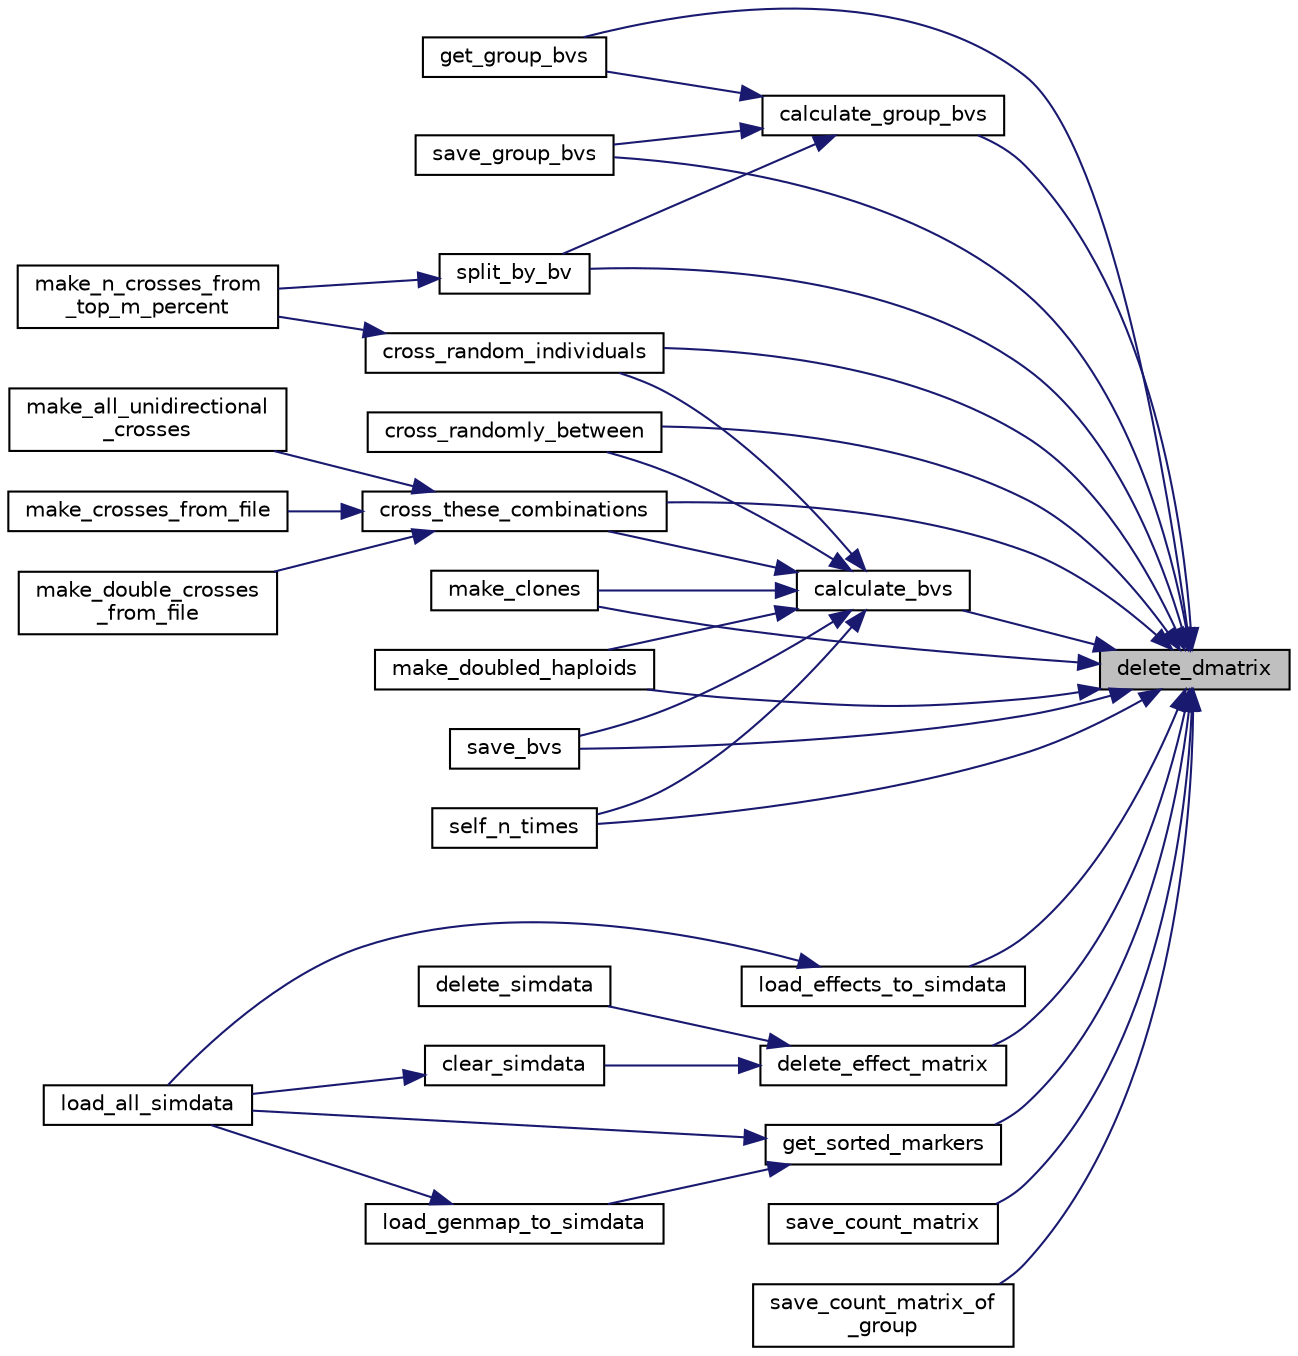 digraph "delete_dmatrix"
{
 // LATEX_PDF_SIZE
  edge [fontname="Helvetica",fontsize="10",labelfontname="Helvetica",labelfontsize="10"];
  node [fontname="Helvetica",fontsize="10",shape=record];
  rankdir="RL";
  Node1 [label="delete_dmatrix",height=0.2,width=0.4,color="black", fillcolor="grey75", style="filled", fontcolor="black",tooltip="Deletes a DecimalMatrix and frees its memory."];
  Node1 -> Node2 [dir="back",color="midnightblue",fontsize="10",style="solid",fontname="Helvetica"];
  Node2 [label="calculate_bvs",height=0.2,width=0.4,color="black", fillcolor="white", style="filled",URL="$group__calculators.html#gab5b177cf40a7e28276c460d60a3ecbb5",tooltip="Calculates the fitness metric/breeding value for each genotype in the AlleleMatrix,..."];
  Node2 -> Node3 [dir="back",color="midnightblue",fontsize="10",style="solid",fontname="Helvetica"];
  Node3 [label="cross_random_individuals",height=0.2,width=0.4,color="black", fillcolor="white", style="filled",URL="$group__crossers.html#gae66231fb141a76432d1211e2cf0baf25",tooltip="Performs random crosses among members of a group."];
  Node3 -> Node4 [dir="back",color="midnightblue",fontsize="10",style="solid",fontname="Helvetica"];
  Node4 [label="make_n_crosses_from\l_top_m_percent",height=0.2,width=0.4,color="black", fillcolor="white", style="filled",URL="$group__crossers.html#ga68aca99a41527b019316c8243e6fc7a7",tooltip="Find the top m percent of a group and perform random crosses between those top individuals."];
  Node2 -> Node5 [dir="back",color="midnightblue",fontsize="10",style="solid",fontname="Helvetica"];
  Node5 [label="cross_randomly_between",height=0.2,width=0.4,color="black", fillcolor="white", style="filled",URL="$group__crossers.html#ga3be2cb18d1c722b3a766a7a5663a8f0c",tooltip="Performs random crosses where the first parent comes from one group and the second from another."];
  Node2 -> Node6 [dir="back",color="midnightblue",fontsize="10",style="solid",fontname="Helvetica"];
  Node6 [label="cross_these_combinations",height=0.2,width=0.4,color="black", fillcolor="white", style="filled",URL="$group__crossers.html#gabb793988799d792dfe4007efdf988068",tooltip="Performs the crosses of pairs of parents whose ids are provided in an array."];
  Node6 -> Node7 [dir="back",color="midnightblue",fontsize="10",style="solid",fontname="Helvetica"];
  Node7 [label="make_all_unidirectional\l_crosses",height=0.2,width=0.4,color="black", fillcolor="white", style="filled",URL="$group__crossers.html#ga3f1b06b7aa35e6a05918e16d1deabeee",tooltip="Perform crosses between all pairs of parents in the group from_group and allocates the resulting offs..."];
  Node6 -> Node8 [dir="back",color="midnightblue",fontsize="10",style="solid",fontname="Helvetica"];
  Node8 [label="make_crosses_from_file",height=0.2,width=0.4,color="black", fillcolor="white", style="filled",URL="$group__crossers.html#ga3b67d38c13c7a8bef2d0fc91c0365177",tooltip="Perform crosses between pairs of parents identified by name in a file and allocate the resulting offs..."];
  Node6 -> Node9 [dir="back",color="midnightblue",fontsize="10",style="solid",fontname="Helvetica"];
  Node9 [label="make_double_crosses\l_from_file",height=0.2,width=0.4,color="black", fillcolor="white", style="filled",URL="$group__crossers.html#gaa7c90b4015e4abce750176c6d891cad2",tooltip="Perform crosses between previously-generated offspring of pairs of parents identified by name in a fi..."];
  Node2 -> Node10 [dir="back",color="midnightblue",fontsize="10",style="solid",fontname="Helvetica"];
  Node10 [label="make_clones",height=0.2,width=0.4,color="black", fillcolor="white", style="filled",URL="$group__crossers.html#gaa42e48ab06f9051e5ed6879409cbe2f4",tooltip="Creates an identical copy of each member of a group."];
  Node2 -> Node11 [dir="back",color="midnightblue",fontsize="10",style="solid",fontname="Helvetica"];
  Node11 [label="make_doubled_haploids",height=0.2,width=0.4,color="black", fillcolor="white", style="filled",URL="$group__crossers.html#gaf078d6bc1b5d4234a9b960e6132480aa",tooltip="Creates a doubled haploid from each member of a group."];
  Node2 -> Node12 [dir="back",color="midnightblue",fontsize="10",style="solid",fontname="Helvetica"];
  Node12 [label="save_bvs",height=0.2,width=0.4,color="black", fillcolor="white", style="filled",URL="$group__savers.html#ga6024d629560199d7c97d86bda15f55fc",tooltip="Print the breeding value of each genotype in the SimData to a file."];
  Node2 -> Node13 [dir="back",color="midnightblue",fontsize="10",style="solid",fontname="Helvetica"];
  Node13 [label="self_n_times",height=0.2,width=0.4,color="black", fillcolor="white", style="filled",URL="$group__crossers.html#gadf5beb682ac15fa5a0176e480adc9d91",tooltip="Selfs each member of a group for a certain number of generations."];
  Node1 -> Node14 [dir="back",color="midnightblue",fontsize="10",style="solid",fontname="Helvetica"];
  Node14 [label="calculate_group_bvs",height=0.2,width=0.4,color="black", fillcolor="white", style="filled",URL="$group__calculators.html#ga7f80905718ac87e9da1c30a2cec77ea6",tooltip="Calculates the fitness metric/breeding value for each genotype in the AlleleMatrix in a certain group..."];
  Node14 -> Node15 [dir="back",color="midnightblue",fontsize="10",style="solid",fontname="Helvetica"];
  Node15 [label="get_group_bvs",height=0.2,width=0.4,color="black", fillcolor="white", style="filled",URL="$group__getters.html#ga5588ab0e42298444cc56d81cbd07790c",tooltip="Gets the breeding values/breeding values/fitnesses of each member of the group."];
  Node14 -> Node16 [dir="back",color="midnightblue",fontsize="10",style="solid",fontname="Helvetica"];
  Node16 [label="save_group_bvs",height=0.2,width=0.4,color="black", fillcolor="white", style="filled",URL="$group__savers.html#ga0da46978e8e546af5eb3b2635902a82b",tooltip="Print the breeding value of each genotype in a group to a file."];
  Node14 -> Node17 [dir="back",color="midnightblue",fontsize="10",style="solid",fontname="Helvetica"];
  Node17 [label="split_by_bv",height=0.2,width=0.4,color="black", fillcolor="white", style="filled",URL="$group__calculators.html#gae34db60faf62b898d0572ea6c039b96a",tooltip="Takes the top_n individuals in the group with the best breeding values/fitnesses and puts them in a n..."];
  Node17 -> Node4 [dir="back",color="midnightblue",fontsize="10",style="solid",fontname="Helvetica"];
  Node1 -> Node3 [dir="back",color="midnightblue",fontsize="10",style="solid",fontname="Helvetica"];
  Node1 -> Node5 [dir="back",color="midnightblue",fontsize="10",style="solid",fontname="Helvetica"];
  Node1 -> Node6 [dir="back",color="midnightblue",fontsize="10",style="solid",fontname="Helvetica"];
  Node1 -> Node18 [dir="back",color="midnightblue",fontsize="10",style="solid",fontname="Helvetica"];
  Node18 [label="delete_effect_matrix",height=0.2,width=0.4,color="black", fillcolor="white", style="filled",URL="$group__deletors.html#ga961f4b0757752fee2bd08adde7ece8ad",tooltip="Deletes an EffectMatrix object and frees its memory."];
  Node18 -> Node19 [dir="back",color="midnightblue",fontsize="10",style="solid",fontname="Helvetica"];
  Node19 [label="clear_simdata",height=0.2,width=0.4,color="black", fillcolor="white", style="filled",URL="$group__loaders.html#gac052ad3cb1f8975c21b28eea560a6e0b",tooltip="Clear a SimData object on the heap."];
  Node19 -> Node20 [dir="back",color="midnightblue",fontsize="10",style="solid",fontname="Helvetica"];
  Node20 [label="load_all_simdata",height=0.2,width=0.4,color="black", fillcolor="white", style="filled",URL="$group__loaders.html#ga54cd625669413c2ef171060e9844d814",tooltip="Populates a SimData combination from scratch with marker allele data, a genetic map,..."];
  Node18 -> Node21 [dir="back",color="midnightblue",fontsize="10",style="solid",fontname="Helvetica"];
  Node21 [label="delete_simdata",height=0.2,width=0.4,color="black", fillcolor="white", style="filled",URL="$group__deletors.html#ga6fc4a687a2186e9e9dcf3229d9141041",tooltip="Deletes a SimData object and frees its memory."];
  Node1 -> Node15 [dir="back",color="midnightblue",fontsize="10",style="solid",fontname="Helvetica"];
  Node1 -> Node22 [dir="back",color="midnightblue",fontsize="10",style="solid",fontname="Helvetica"];
  Node22 [label="get_sorted_markers",height=0.2,width=0.4,color="black", fillcolor="white", style="filled",URL="$group__supporters.html#gadebbfa88bf139ddca501ab158f3746c5",tooltip="Takes a SimData object, and sorts its markers, the rows of its parent gen AlleleMatrix (because they ..."];
  Node22 -> Node20 [dir="back",color="midnightblue",fontsize="10",style="solid",fontname="Helvetica"];
  Node22 -> Node23 [dir="back",color="midnightblue",fontsize="10",style="solid",fontname="Helvetica"];
  Node23 [label="load_genmap_to_simdata",height=0.2,width=0.4,color="black", fillcolor="white", style="filled",URL="$group__loaders.html#ga8edb09b9b9eb27f84ac59cc4342ea855",tooltip="Populates a SimData combination with data from a genetic map."];
  Node23 -> Node20 [dir="back",color="midnightblue",fontsize="10",style="solid",fontname="Helvetica"];
  Node1 -> Node24 [dir="back",color="midnightblue",fontsize="10",style="solid",fontname="Helvetica"];
  Node24 [label="load_effects_to_simdata",height=0.2,width=0.4,color="black", fillcolor="white", style="filled",URL="$group__loaders.html#ga9d6b231bd6ddde82af66a5d276a2c739",tooltip="Populates a SimData combination with effect values."];
  Node24 -> Node20 [dir="back",color="midnightblue",fontsize="10",style="solid",fontname="Helvetica"];
  Node1 -> Node10 [dir="back",color="midnightblue",fontsize="10",style="solid",fontname="Helvetica"];
  Node1 -> Node11 [dir="back",color="midnightblue",fontsize="10",style="solid",fontname="Helvetica"];
  Node1 -> Node12 [dir="back",color="midnightblue",fontsize="10",style="solid",fontname="Helvetica"];
  Node1 -> Node25 [dir="back",color="midnightblue",fontsize="10",style="solid",fontname="Helvetica"];
  Node25 [label="save_count_matrix",height=0.2,width=0.4,color="black", fillcolor="white", style="filled",URL="$group__savers.html#ga490906a5bfdb22b90aba5cdf6282fd03",tooltip="Print the number of copies of a particular allele at each marker of each genotype in the SimData to a..."];
  Node1 -> Node26 [dir="back",color="midnightblue",fontsize="10",style="solid",fontname="Helvetica"];
  Node26 [label="save_count_matrix_of\l_group",height=0.2,width=0.4,color="black", fillcolor="white", style="filled",URL="$group__savers.html#gab732ec2d648a6dc01444ef74f780fc70",tooltip="Print the number of copies of a particular allele at each marker of each genotype in a group to a fil..."];
  Node1 -> Node16 [dir="back",color="midnightblue",fontsize="10",style="solid",fontname="Helvetica"];
  Node1 -> Node13 [dir="back",color="midnightblue",fontsize="10",style="solid",fontname="Helvetica"];
  Node1 -> Node17 [dir="back",color="midnightblue",fontsize="10",style="solid",fontname="Helvetica"];
}
